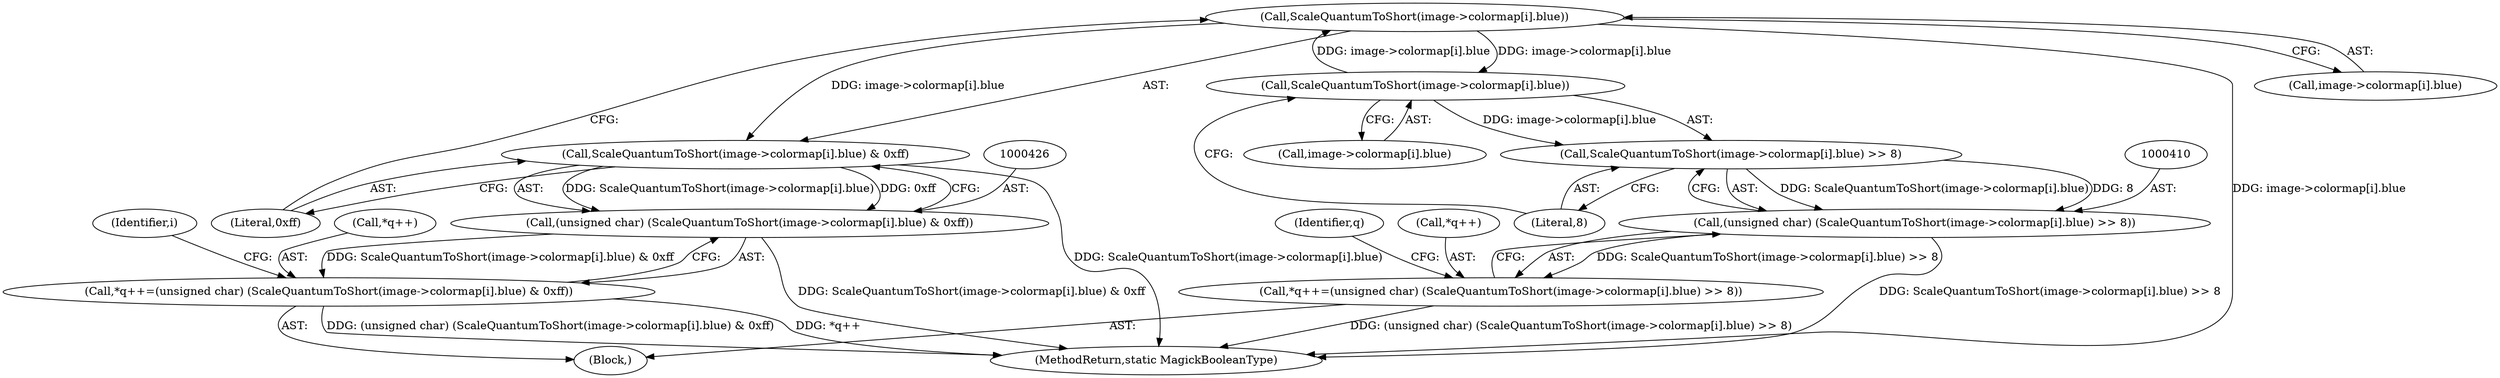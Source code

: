 digraph "0_ImageMagick_10b3823a7619ed22d42764733eb052c4159bc8c1@array" {
"1000428" [label="(Call,ScaleQuantumToShort(image->colormap[i].blue))"];
"1000412" [label="(Call,ScaleQuantumToShort(image->colormap[i].blue))"];
"1000428" [label="(Call,ScaleQuantumToShort(image->colormap[i].blue))"];
"1000411" [label="(Call,ScaleQuantumToShort(image->colormap[i].blue) >> 8)"];
"1000409" [label="(Call,(unsigned char) (ScaleQuantumToShort(image->colormap[i].blue) >> 8))"];
"1000405" [label="(Call,*q++=(unsigned char) (ScaleQuantumToShort(image->colormap[i].blue) >> 8))"];
"1000427" [label="(Call,ScaleQuantumToShort(image->colormap[i].blue) & 0xff)"];
"1000425" [label="(Call,(unsigned char) (ScaleQuantumToShort(image->colormap[i].blue) & 0xff))"];
"1000421" [label="(Call,*q++=(unsigned char) (ScaleQuantumToShort(image->colormap[i].blue) & 0xff))"];
"1000428" [label="(Call,ScaleQuantumToShort(image->colormap[i].blue))"];
"1000561" [label="(MethodReturn,static MagickBooleanType)"];
"1000427" [label="(Call,ScaleQuantumToShort(image->colormap[i].blue) & 0xff)"];
"1000413" [label="(Call,image->colormap[i].blue)"];
"1000424" [label="(Identifier,q)"];
"1000421" [label="(Call,*q++=(unsigned char) (ScaleQuantumToShort(image->colormap[i].blue) & 0xff))"];
"1000405" [label="(Call,*q++=(unsigned char) (ScaleQuantumToShort(image->colormap[i].blue) >> 8))"];
"1000340" [label="(Block,)"];
"1000339" [label="(Identifier,i)"];
"1000412" [label="(Call,ScaleQuantumToShort(image->colormap[i].blue))"];
"1000411" [label="(Call,ScaleQuantumToShort(image->colormap[i].blue) >> 8)"];
"1000406" [label="(Call,*q++)"];
"1000436" [label="(Literal,0xff)"];
"1000422" [label="(Call,*q++)"];
"1000420" [label="(Literal,8)"];
"1000425" [label="(Call,(unsigned char) (ScaleQuantumToShort(image->colormap[i].blue) & 0xff))"];
"1000429" [label="(Call,image->colormap[i].blue)"];
"1000409" [label="(Call,(unsigned char) (ScaleQuantumToShort(image->colormap[i].blue) >> 8))"];
"1000428" -> "1000427"  [label="AST: "];
"1000428" -> "1000429"  [label="CFG: "];
"1000429" -> "1000428"  [label="AST: "];
"1000436" -> "1000428"  [label="CFG: "];
"1000428" -> "1000561"  [label="DDG: image->colormap[i].blue"];
"1000428" -> "1000412"  [label="DDG: image->colormap[i].blue"];
"1000428" -> "1000427"  [label="DDG: image->colormap[i].blue"];
"1000412" -> "1000428"  [label="DDG: image->colormap[i].blue"];
"1000412" -> "1000411"  [label="AST: "];
"1000412" -> "1000413"  [label="CFG: "];
"1000413" -> "1000412"  [label="AST: "];
"1000420" -> "1000412"  [label="CFG: "];
"1000412" -> "1000411"  [label="DDG: image->colormap[i].blue"];
"1000411" -> "1000409"  [label="AST: "];
"1000411" -> "1000420"  [label="CFG: "];
"1000420" -> "1000411"  [label="AST: "];
"1000409" -> "1000411"  [label="CFG: "];
"1000411" -> "1000409"  [label="DDG: ScaleQuantumToShort(image->colormap[i].blue)"];
"1000411" -> "1000409"  [label="DDG: 8"];
"1000409" -> "1000405"  [label="AST: "];
"1000410" -> "1000409"  [label="AST: "];
"1000405" -> "1000409"  [label="CFG: "];
"1000409" -> "1000561"  [label="DDG: ScaleQuantumToShort(image->colormap[i].blue) >> 8"];
"1000409" -> "1000405"  [label="DDG: ScaleQuantumToShort(image->colormap[i].blue) >> 8"];
"1000405" -> "1000340"  [label="AST: "];
"1000406" -> "1000405"  [label="AST: "];
"1000424" -> "1000405"  [label="CFG: "];
"1000405" -> "1000561"  [label="DDG: (unsigned char) (ScaleQuantumToShort(image->colormap[i].blue) >> 8)"];
"1000427" -> "1000425"  [label="AST: "];
"1000427" -> "1000436"  [label="CFG: "];
"1000436" -> "1000427"  [label="AST: "];
"1000425" -> "1000427"  [label="CFG: "];
"1000427" -> "1000561"  [label="DDG: ScaleQuantumToShort(image->colormap[i].blue)"];
"1000427" -> "1000425"  [label="DDG: ScaleQuantumToShort(image->colormap[i].blue)"];
"1000427" -> "1000425"  [label="DDG: 0xff"];
"1000425" -> "1000421"  [label="AST: "];
"1000426" -> "1000425"  [label="AST: "];
"1000421" -> "1000425"  [label="CFG: "];
"1000425" -> "1000561"  [label="DDG: ScaleQuantumToShort(image->colormap[i].blue) & 0xff"];
"1000425" -> "1000421"  [label="DDG: ScaleQuantumToShort(image->colormap[i].blue) & 0xff"];
"1000421" -> "1000340"  [label="AST: "];
"1000422" -> "1000421"  [label="AST: "];
"1000339" -> "1000421"  [label="CFG: "];
"1000421" -> "1000561"  [label="DDG: *q++"];
"1000421" -> "1000561"  [label="DDG: (unsigned char) (ScaleQuantumToShort(image->colormap[i].blue) & 0xff)"];
}

